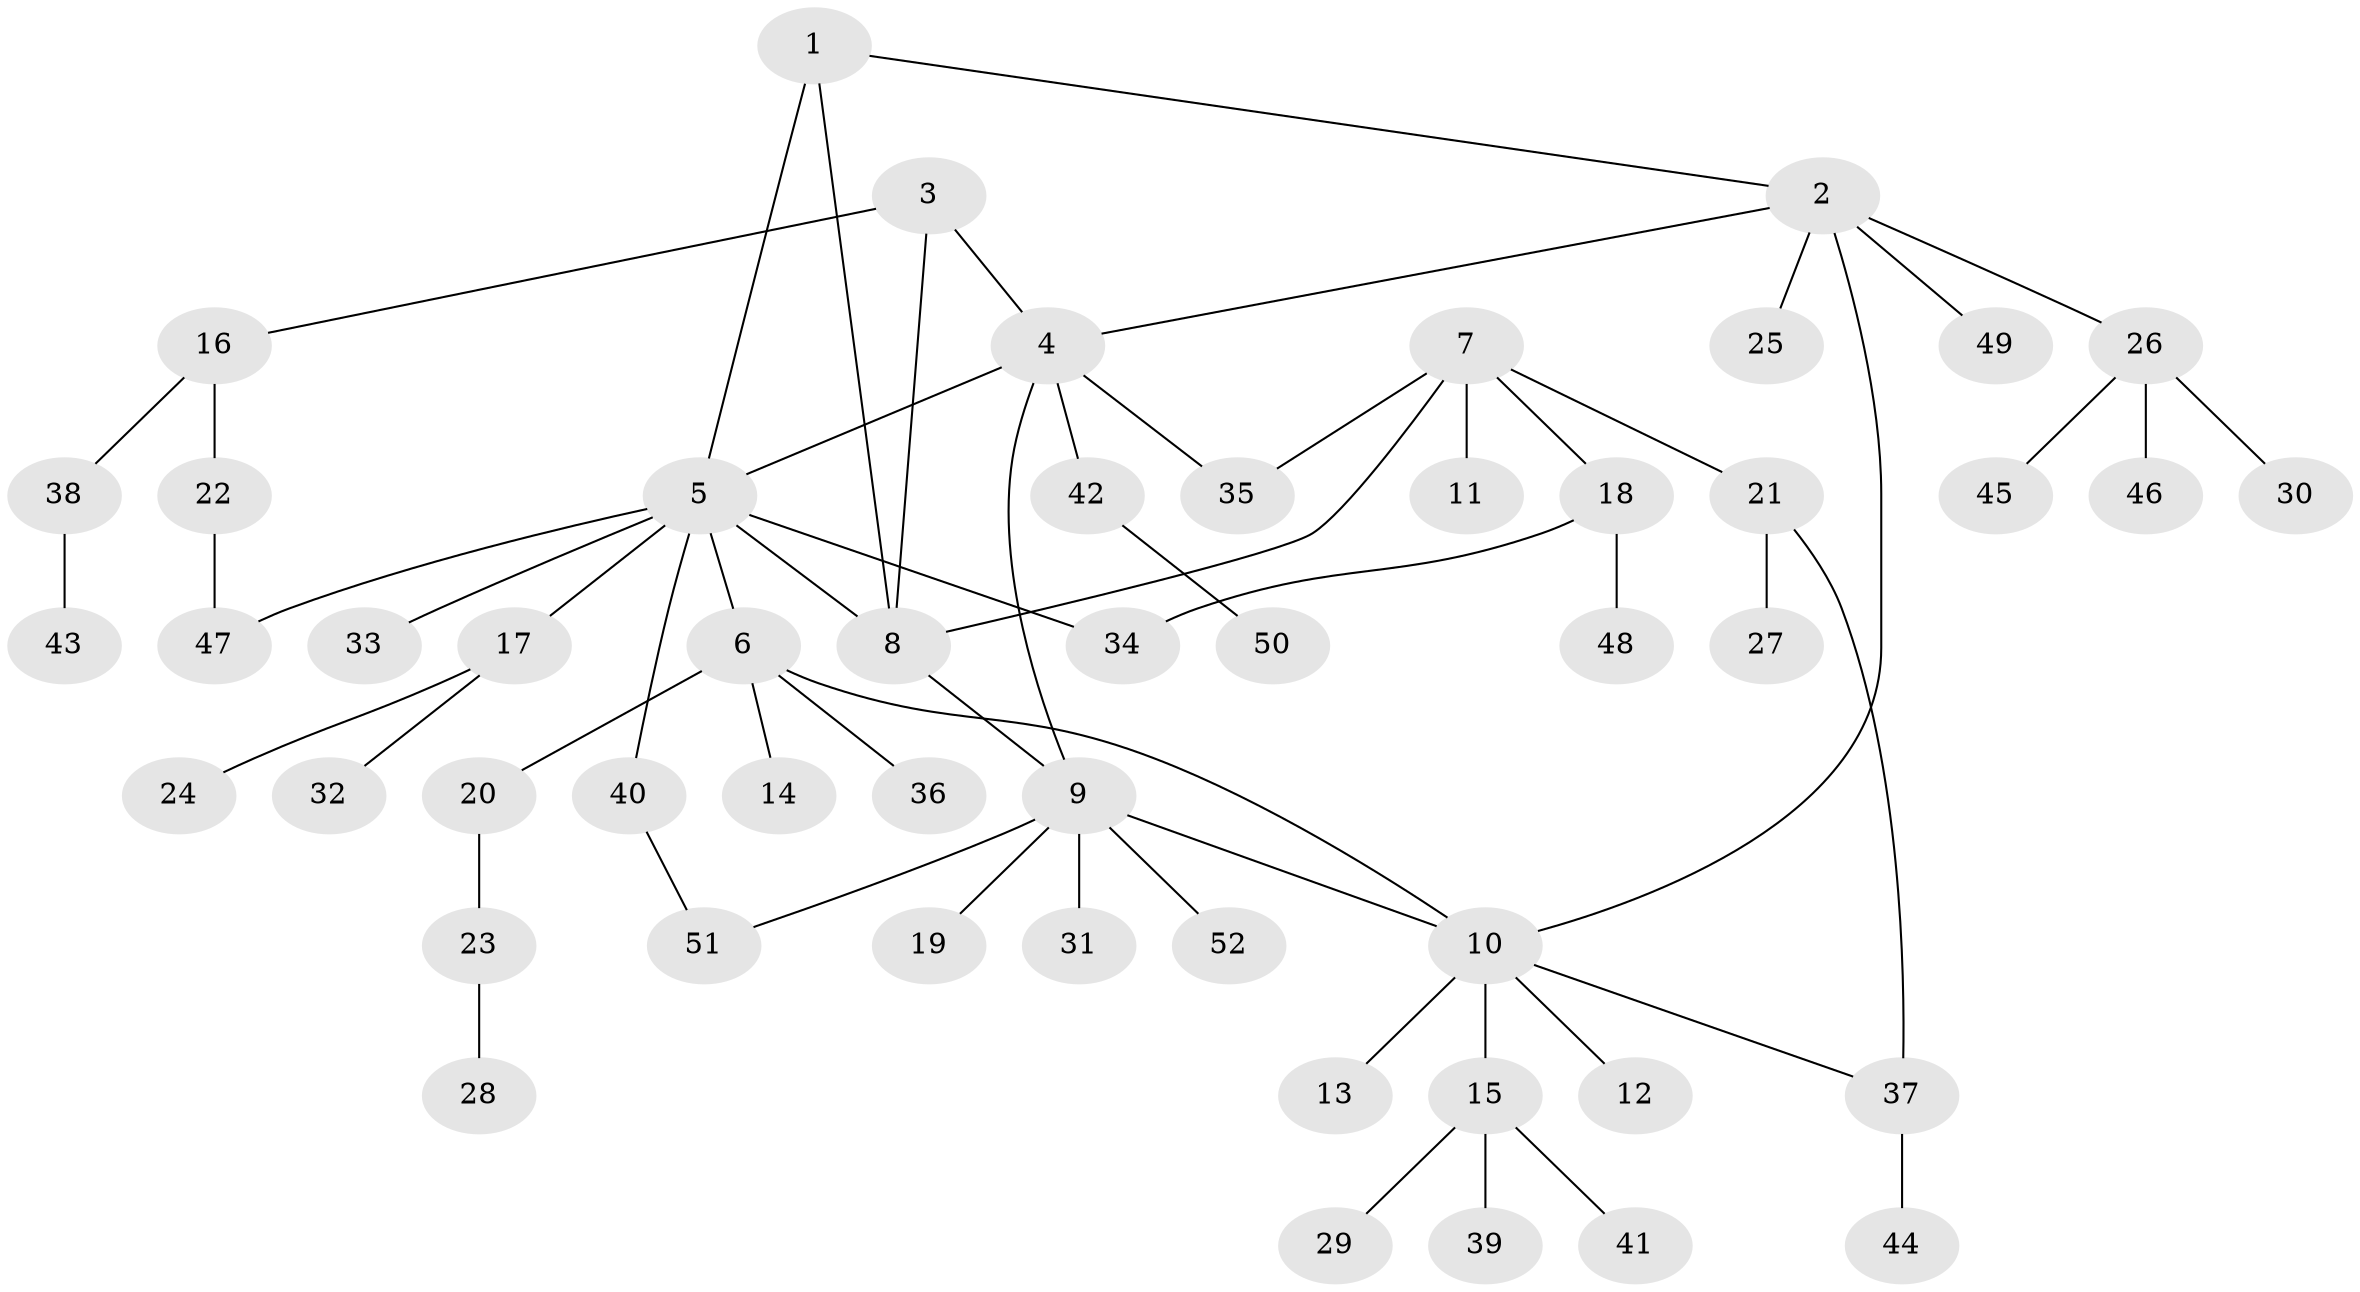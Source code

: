 // Generated by graph-tools (version 1.1) at 2025/50/03/09/25 03:50:36]
// undirected, 52 vertices, 62 edges
graph export_dot {
graph [start="1"]
  node [color=gray90,style=filled];
  1;
  2;
  3;
  4;
  5;
  6;
  7;
  8;
  9;
  10;
  11;
  12;
  13;
  14;
  15;
  16;
  17;
  18;
  19;
  20;
  21;
  22;
  23;
  24;
  25;
  26;
  27;
  28;
  29;
  30;
  31;
  32;
  33;
  34;
  35;
  36;
  37;
  38;
  39;
  40;
  41;
  42;
  43;
  44;
  45;
  46;
  47;
  48;
  49;
  50;
  51;
  52;
  1 -- 2;
  1 -- 5;
  1 -- 8;
  2 -- 4;
  2 -- 10;
  2 -- 25;
  2 -- 26;
  2 -- 49;
  3 -- 4;
  3 -- 8;
  3 -- 16;
  4 -- 5;
  4 -- 9;
  4 -- 35;
  4 -- 42;
  5 -- 6;
  5 -- 8;
  5 -- 17;
  5 -- 33;
  5 -- 34;
  5 -- 40;
  5 -- 47;
  6 -- 10;
  6 -- 14;
  6 -- 20;
  6 -- 36;
  7 -- 8;
  7 -- 11;
  7 -- 18;
  7 -- 21;
  7 -- 35;
  8 -- 9;
  9 -- 10;
  9 -- 19;
  9 -- 31;
  9 -- 51;
  9 -- 52;
  10 -- 12;
  10 -- 13;
  10 -- 15;
  10 -- 37;
  15 -- 29;
  15 -- 39;
  15 -- 41;
  16 -- 22;
  16 -- 38;
  17 -- 24;
  17 -- 32;
  18 -- 34;
  18 -- 48;
  20 -- 23;
  21 -- 27;
  21 -- 37;
  22 -- 47;
  23 -- 28;
  26 -- 30;
  26 -- 45;
  26 -- 46;
  37 -- 44;
  38 -- 43;
  40 -- 51;
  42 -- 50;
}
